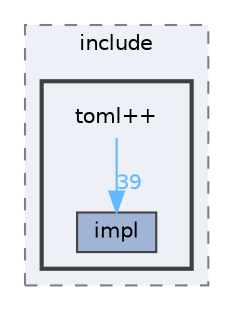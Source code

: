 digraph "C:/Users/HP/Documents/GitHub/Minero-Game/Classes/ConfigMan/lib/tomlplusplus-3.3.0/tomlplusplus-3.3.0/include/toml++"
{
 // LATEX_PDF_SIZE
  bgcolor="transparent";
  edge [fontname=Helvetica,fontsize=10,labelfontname=Helvetica,labelfontsize=10];
  node [fontname=Helvetica,fontsize=10,shape=box,height=0.2,width=0.4];
  compound=true
  subgraph clusterdir_7ea1a06598e441e6de6767bb0d06c29a {
    graph [ bgcolor="#edf0f7", pencolor="grey50", label="include", fontname=Helvetica,fontsize=10 style="filled,dashed", URL="dir_7ea1a06598e441e6de6767bb0d06c29a.html",tooltip=""]
  subgraph clusterdir_59b3a45bd826e21d9e8fca8f3c54b02d {
    graph [ bgcolor="#edf0f7", pencolor="grey25", label="", fontname=Helvetica,fontsize=10 style="filled,bold", URL="dir_59b3a45bd826e21d9e8fca8f3c54b02d.html",tooltip=""]
    dir_59b3a45bd826e21d9e8fca8f3c54b02d [shape=plaintext, label="toml++"];
  dir_6ac09701f7fbb3abfab42eb90ffe3de3 [label="impl", fillcolor="#a2b4d6", color="grey25", style="filled", URL="dir_6ac09701f7fbb3abfab42eb90ffe3de3.html",tooltip=""];
  }
  }
  dir_59b3a45bd826e21d9e8fca8f3c54b02d->dir_6ac09701f7fbb3abfab42eb90ffe3de3 [headlabel="39", labeldistance=1.5 headhref="dir_000315_000170.html" href="dir_000315_000170.html" color="steelblue1" fontcolor="steelblue1"];
}
